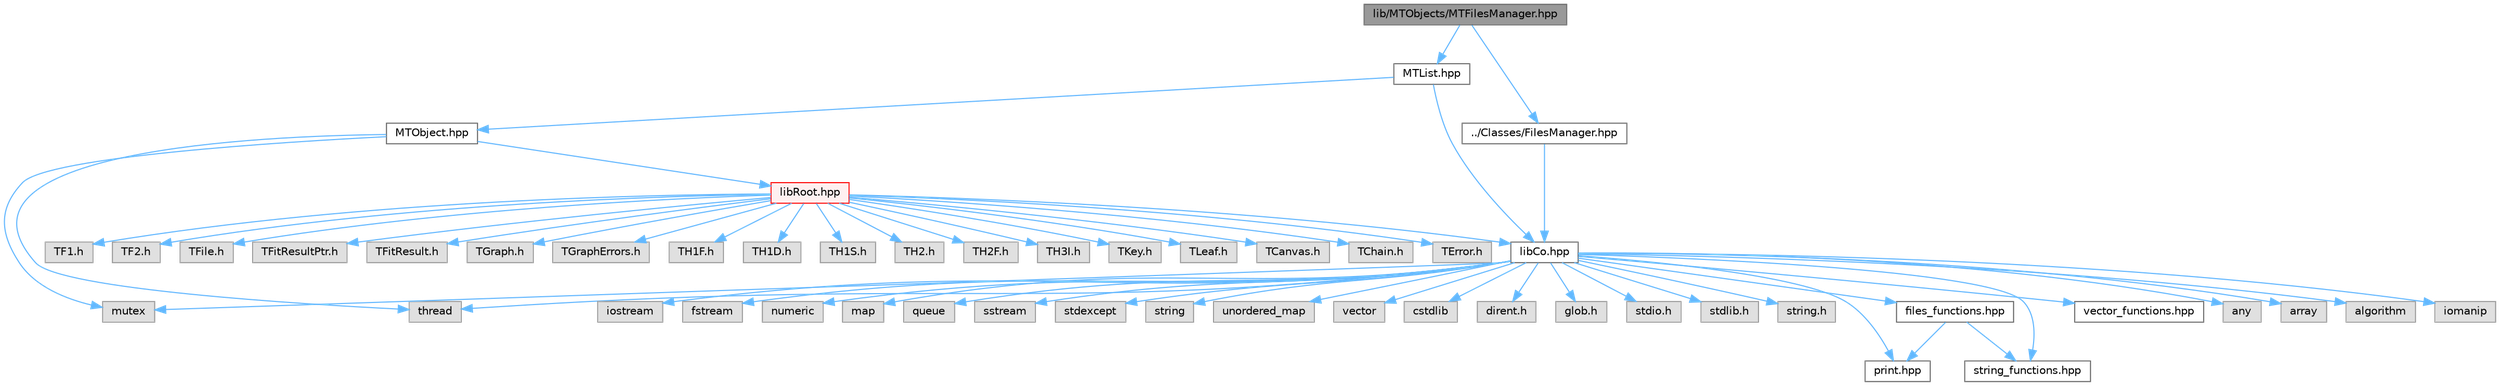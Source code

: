 digraph "lib/MTObjects/MTFilesManager.hpp"
{
 // LATEX_PDF_SIZE
  bgcolor="transparent";
  edge [fontname=Helvetica,fontsize=10,labelfontname=Helvetica,labelfontsize=10];
  node [fontname=Helvetica,fontsize=10,shape=box,height=0.2,width=0.4];
  Node1 [id="Node000001",label="lib/MTObjects/MTFilesManager.hpp",height=0.2,width=0.4,color="gray40", fillcolor="grey60", style="filled", fontcolor="black",tooltip=" "];
  Node1 -> Node2 [id="edge1_Node000001_Node000002",color="steelblue1",style="solid",tooltip=" "];
  Node2 [id="Node000002",label="MTList.hpp",height=0.2,width=0.4,color="grey40", fillcolor="white", style="filled",URL="$_m_t_list_8hpp.html",tooltip=" "];
  Node2 -> Node3 [id="edge2_Node000002_Node000003",color="steelblue1",style="solid",tooltip=" "];
  Node3 [id="Node000003",label="MTObject.hpp",height=0.2,width=0.4,color="grey40", fillcolor="white", style="filled",URL="$_m_t_object_8hpp.html",tooltip=" "];
  Node3 -> Node4 [id="edge3_Node000003_Node000004",color="steelblue1",style="solid",tooltip=" "];
  Node4 [id="Node000004",label="thread",height=0.2,width=0.4,color="grey60", fillcolor="#E0E0E0", style="filled",tooltip=" "];
  Node3 -> Node5 [id="edge4_Node000003_Node000005",color="steelblue1",style="solid",tooltip=" "];
  Node5 [id="Node000005",label="mutex",height=0.2,width=0.4,color="grey60", fillcolor="#E0E0E0", style="filled",tooltip=" "];
  Node3 -> Node6 [id="edge5_Node000003_Node000006",color="steelblue1",style="solid",tooltip=" "];
  Node6 [id="Node000006",label="libRoot.hpp",height=0.2,width=0.4,color="red", fillcolor="#FFF0F0", style="filled",URL="$lib_root_8hpp.html",tooltip=" "];
  Node6 -> Node7 [id="edge6_Node000006_Node000007",color="steelblue1",style="solid",tooltip=" "];
  Node7 [id="Node000007",label="libCo.hpp",height=0.2,width=0.4,color="grey40", fillcolor="white", style="filled",URL="$lib_co_8hpp.html",tooltip=" "];
  Node7 -> Node8 [id="edge7_Node000007_Node000008",color="steelblue1",style="solid",tooltip=" "];
  Node8 [id="Node000008",label="any",height=0.2,width=0.4,color="grey60", fillcolor="#E0E0E0", style="filled",tooltip=" "];
  Node7 -> Node9 [id="edge8_Node000007_Node000009",color="steelblue1",style="solid",tooltip=" "];
  Node9 [id="Node000009",label="array",height=0.2,width=0.4,color="grey60", fillcolor="#E0E0E0", style="filled",tooltip=" "];
  Node7 -> Node10 [id="edge9_Node000007_Node000010",color="steelblue1",style="solid",tooltip=" "];
  Node10 [id="Node000010",label="algorithm",height=0.2,width=0.4,color="grey60", fillcolor="#E0E0E0", style="filled",tooltip=" "];
  Node7 -> Node11 [id="edge10_Node000007_Node000011",color="steelblue1",style="solid",tooltip=" "];
  Node11 [id="Node000011",label="iomanip",height=0.2,width=0.4,color="grey60", fillcolor="#E0E0E0", style="filled",tooltip=" "];
  Node7 -> Node12 [id="edge11_Node000007_Node000012",color="steelblue1",style="solid",tooltip=" "];
  Node12 [id="Node000012",label="iostream",height=0.2,width=0.4,color="grey60", fillcolor="#E0E0E0", style="filled",tooltip=" "];
  Node7 -> Node13 [id="edge12_Node000007_Node000013",color="steelblue1",style="solid",tooltip=" "];
  Node13 [id="Node000013",label="fstream",height=0.2,width=0.4,color="grey60", fillcolor="#E0E0E0", style="filled",tooltip=" "];
  Node7 -> Node14 [id="edge13_Node000007_Node000014",color="steelblue1",style="solid",tooltip=" "];
  Node14 [id="Node000014",label="numeric",height=0.2,width=0.4,color="grey60", fillcolor="#E0E0E0", style="filled",tooltip=" "];
  Node7 -> Node15 [id="edge14_Node000007_Node000015",color="steelblue1",style="solid",tooltip=" "];
  Node15 [id="Node000015",label="map",height=0.2,width=0.4,color="grey60", fillcolor="#E0E0E0", style="filled",tooltip=" "];
  Node7 -> Node5 [id="edge15_Node000007_Node000005",color="steelblue1",style="solid",tooltip=" "];
  Node7 -> Node16 [id="edge16_Node000007_Node000016",color="steelblue1",style="solid",tooltip=" "];
  Node16 [id="Node000016",label="queue",height=0.2,width=0.4,color="grey60", fillcolor="#E0E0E0", style="filled",tooltip=" "];
  Node7 -> Node17 [id="edge17_Node000007_Node000017",color="steelblue1",style="solid",tooltip=" "];
  Node17 [id="Node000017",label="sstream",height=0.2,width=0.4,color="grey60", fillcolor="#E0E0E0", style="filled",tooltip=" "];
  Node7 -> Node18 [id="edge18_Node000007_Node000018",color="steelblue1",style="solid",tooltip=" "];
  Node18 [id="Node000018",label="stdexcept",height=0.2,width=0.4,color="grey60", fillcolor="#E0E0E0", style="filled",tooltip=" "];
  Node7 -> Node19 [id="edge19_Node000007_Node000019",color="steelblue1",style="solid",tooltip=" "];
  Node19 [id="Node000019",label="string",height=0.2,width=0.4,color="grey60", fillcolor="#E0E0E0", style="filled",tooltip=" "];
  Node7 -> Node4 [id="edge20_Node000007_Node000004",color="steelblue1",style="solid",tooltip=" "];
  Node7 -> Node20 [id="edge21_Node000007_Node000020",color="steelblue1",style="solid",tooltip=" "];
  Node20 [id="Node000020",label="unordered_map",height=0.2,width=0.4,color="grey60", fillcolor="#E0E0E0", style="filled",tooltip=" "];
  Node7 -> Node21 [id="edge22_Node000007_Node000021",color="steelblue1",style="solid",tooltip=" "];
  Node21 [id="Node000021",label="vector",height=0.2,width=0.4,color="grey60", fillcolor="#E0E0E0", style="filled",tooltip=" "];
  Node7 -> Node22 [id="edge23_Node000007_Node000022",color="steelblue1",style="solid",tooltip=" "];
  Node22 [id="Node000022",label="cstdlib",height=0.2,width=0.4,color="grey60", fillcolor="#E0E0E0", style="filled",tooltip=" "];
  Node7 -> Node23 [id="edge24_Node000007_Node000023",color="steelblue1",style="solid",tooltip=" "];
  Node23 [id="Node000023",label="dirent.h",height=0.2,width=0.4,color="grey60", fillcolor="#E0E0E0", style="filled",tooltip=" "];
  Node7 -> Node24 [id="edge25_Node000007_Node000024",color="steelblue1",style="solid",tooltip=" "];
  Node24 [id="Node000024",label="glob.h",height=0.2,width=0.4,color="grey60", fillcolor="#E0E0E0", style="filled",tooltip=" "];
  Node7 -> Node25 [id="edge26_Node000007_Node000025",color="steelblue1",style="solid",tooltip=" "];
  Node25 [id="Node000025",label="stdio.h",height=0.2,width=0.4,color="grey60", fillcolor="#E0E0E0", style="filled",tooltip=" "];
  Node7 -> Node26 [id="edge27_Node000007_Node000026",color="steelblue1",style="solid",tooltip=" "];
  Node26 [id="Node000026",label="stdlib.h",height=0.2,width=0.4,color="grey60", fillcolor="#E0E0E0", style="filled",tooltip=" "];
  Node7 -> Node27 [id="edge28_Node000007_Node000027",color="steelblue1",style="solid",tooltip=" "];
  Node27 [id="Node000027",label="string.h",height=0.2,width=0.4,color="grey60", fillcolor="#E0E0E0", style="filled",tooltip=" "];
  Node7 -> Node28 [id="edge29_Node000007_Node000028",color="steelblue1",style="solid",tooltip=" "];
  Node28 [id="Node000028",label="print.hpp",height=0.2,width=0.4,color="grey40", fillcolor="white", style="filled",URL="$print_8hpp.html",tooltip=" "];
  Node7 -> Node29 [id="edge30_Node000007_Node000029",color="steelblue1",style="solid",tooltip=" "];
  Node29 [id="Node000029",label="string_functions.hpp",height=0.2,width=0.4,color="grey40", fillcolor="white", style="filled",URL="$string__functions_8hpp.html",tooltip=" "];
  Node7 -> Node30 [id="edge31_Node000007_Node000030",color="steelblue1",style="solid",tooltip=" "];
  Node30 [id="Node000030",label="files_functions.hpp",height=0.2,width=0.4,color="grey40", fillcolor="white", style="filled",URL="$files__functions_8hpp.html",tooltip=" "];
  Node30 -> Node28 [id="edge32_Node000030_Node000028",color="steelblue1",style="solid",tooltip=" "];
  Node30 -> Node29 [id="edge33_Node000030_Node000029",color="steelblue1",style="solid",tooltip=" "];
  Node7 -> Node31 [id="edge34_Node000007_Node000031",color="steelblue1",style="solid",tooltip=" "];
  Node31 [id="Node000031",label="vector_functions.hpp",height=0.2,width=0.4,color="grey40", fillcolor="white", style="filled",URL="$vector__functions_8hpp.html",tooltip=" "];
  Node6 -> Node32 [id="edge35_Node000006_Node000032",color="steelblue1",style="solid",tooltip=" "];
  Node32 [id="Node000032",label="TCanvas.h",height=0.2,width=0.4,color="grey60", fillcolor="#E0E0E0", style="filled",tooltip=" "];
  Node6 -> Node33 [id="edge36_Node000006_Node000033",color="steelblue1",style="solid",tooltip=" "];
  Node33 [id="Node000033",label="TChain.h",height=0.2,width=0.4,color="grey60", fillcolor="#E0E0E0", style="filled",tooltip=" "];
  Node6 -> Node34 [id="edge37_Node000006_Node000034",color="steelblue1",style="solid",tooltip=" "];
  Node34 [id="Node000034",label="TError.h",height=0.2,width=0.4,color="grey60", fillcolor="#E0E0E0", style="filled",tooltip=" "];
  Node6 -> Node35 [id="edge38_Node000006_Node000035",color="steelblue1",style="solid",tooltip=" "];
  Node35 [id="Node000035",label="TF1.h",height=0.2,width=0.4,color="grey60", fillcolor="#E0E0E0", style="filled",tooltip=" "];
  Node6 -> Node36 [id="edge39_Node000006_Node000036",color="steelblue1",style="solid",tooltip=" "];
  Node36 [id="Node000036",label="TF2.h",height=0.2,width=0.4,color="grey60", fillcolor="#E0E0E0", style="filled",tooltip=" "];
  Node6 -> Node37 [id="edge40_Node000006_Node000037",color="steelblue1",style="solid",tooltip=" "];
  Node37 [id="Node000037",label="TFile.h",height=0.2,width=0.4,color="grey60", fillcolor="#E0E0E0", style="filled",tooltip=" "];
  Node6 -> Node38 [id="edge41_Node000006_Node000038",color="steelblue1",style="solid",tooltip=" "];
  Node38 [id="Node000038",label="TFitResultPtr.h",height=0.2,width=0.4,color="grey60", fillcolor="#E0E0E0", style="filled",tooltip=" "];
  Node6 -> Node39 [id="edge42_Node000006_Node000039",color="steelblue1",style="solid",tooltip=" "];
  Node39 [id="Node000039",label="TFitResult.h",height=0.2,width=0.4,color="grey60", fillcolor="#E0E0E0", style="filled",tooltip=" "];
  Node6 -> Node40 [id="edge43_Node000006_Node000040",color="steelblue1",style="solid",tooltip=" "];
  Node40 [id="Node000040",label="TGraph.h",height=0.2,width=0.4,color="grey60", fillcolor="#E0E0E0", style="filled",tooltip=" "];
  Node6 -> Node41 [id="edge44_Node000006_Node000041",color="steelblue1",style="solid",tooltip=" "];
  Node41 [id="Node000041",label="TGraphErrors.h",height=0.2,width=0.4,color="grey60", fillcolor="#E0E0E0", style="filled",tooltip=" "];
  Node6 -> Node42 [id="edge45_Node000006_Node000042",color="steelblue1",style="solid",tooltip=" "];
  Node42 [id="Node000042",label="TH1F.h",height=0.2,width=0.4,color="grey60", fillcolor="#E0E0E0", style="filled",tooltip=" "];
  Node6 -> Node43 [id="edge46_Node000006_Node000043",color="steelblue1",style="solid",tooltip=" "];
  Node43 [id="Node000043",label="TH1D.h",height=0.2,width=0.4,color="grey60", fillcolor="#E0E0E0", style="filled",tooltip=" "];
  Node6 -> Node44 [id="edge47_Node000006_Node000044",color="steelblue1",style="solid",tooltip=" "];
  Node44 [id="Node000044",label="TH1S.h",height=0.2,width=0.4,color="grey60", fillcolor="#E0E0E0", style="filled",tooltip=" "];
  Node6 -> Node45 [id="edge48_Node000006_Node000045",color="steelblue1",style="solid",tooltip=" "];
  Node45 [id="Node000045",label="TH2.h",height=0.2,width=0.4,color="grey60", fillcolor="#E0E0E0", style="filled",tooltip=" "];
  Node6 -> Node46 [id="edge49_Node000006_Node000046",color="steelblue1",style="solid",tooltip=" "];
  Node46 [id="Node000046",label="TH2F.h",height=0.2,width=0.4,color="grey60", fillcolor="#E0E0E0", style="filled",tooltip=" "];
  Node6 -> Node47 [id="edge50_Node000006_Node000047",color="steelblue1",style="solid",tooltip=" "];
  Node47 [id="Node000047",label="TH3I.h",height=0.2,width=0.4,color="grey60", fillcolor="#E0E0E0", style="filled",tooltip=" "];
  Node6 -> Node48 [id="edge51_Node000006_Node000048",color="steelblue1",style="solid",tooltip=" "];
  Node48 [id="Node000048",label="TKey.h",height=0.2,width=0.4,color="grey60", fillcolor="#E0E0E0", style="filled",tooltip=" "];
  Node6 -> Node49 [id="edge52_Node000006_Node000049",color="steelblue1",style="solid",tooltip=" "];
  Node49 [id="Node000049",label="TLeaf.h",height=0.2,width=0.4,color="grey60", fillcolor="#E0E0E0", style="filled",tooltip=" "];
  Node2 -> Node7 [id="edge53_Node000002_Node000007",color="steelblue1",style="solid",tooltip=" "];
  Node1 -> Node61 [id="edge54_Node000001_Node000061",color="steelblue1",style="solid",tooltip=" "];
  Node61 [id="Node000061",label="../Classes/FilesManager.hpp",height=0.2,width=0.4,color="grey40", fillcolor="white", style="filled",URL="$_files_manager_8hpp.html",tooltip=" "];
  Node61 -> Node7 [id="edge55_Node000061_Node000007",color="steelblue1",style="solid",tooltip=" "];
}
